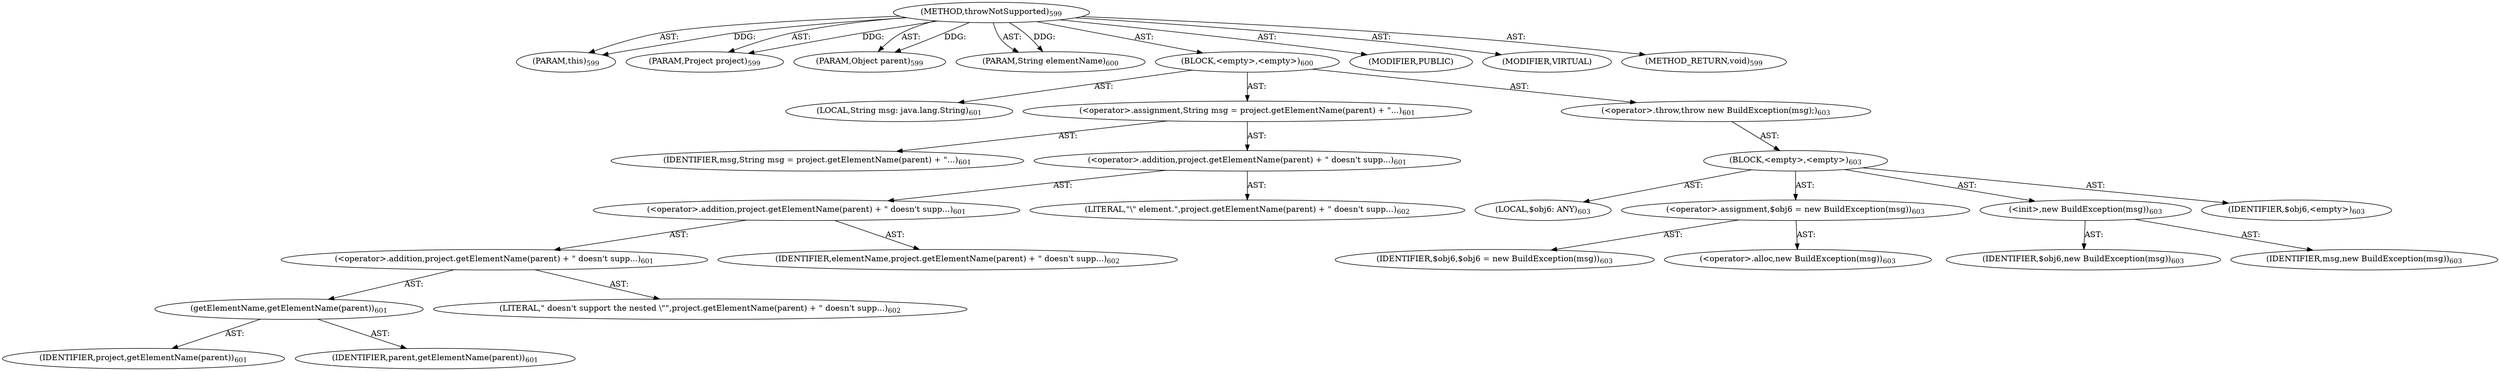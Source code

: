 digraph "throwNotSupported" {  
"111669149702" [label = <(METHOD,throwNotSupported)<SUB>599</SUB>> ]
"115964117064" [label = <(PARAM,this)<SUB>599</SUB>> ]
"115964117065" [label = <(PARAM,Project project)<SUB>599</SUB>> ]
"115964117066" [label = <(PARAM,Object parent)<SUB>599</SUB>> ]
"115964117067" [label = <(PARAM,String elementName)<SUB>600</SUB>> ]
"25769803834" [label = <(BLOCK,&lt;empty&gt;,&lt;empty&gt;)<SUB>600</SUB>> ]
"94489280551" [label = <(LOCAL,String msg: java.lang.String)<SUB>601</SUB>> ]
"30064771404" [label = <(&lt;operator&gt;.assignment,String msg = project.getElementName(parent) + &quot;...)<SUB>601</SUB>> ]
"68719477090" [label = <(IDENTIFIER,msg,String msg = project.getElementName(parent) + &quot;...)<SUB>601</SUB>> ]
"30064771405" [label = <(&lt;operator&gt;.addition,project.getElementName(parent) + &quot; doesn't supp...)<SUB>601</SUB>> ]
"30064771406" [label = <(&lt;operator&gt;.addition,project.getElementName(parent) + &quot; doesn't supp...)<SUB>601</SUB>> ]
"30064771407" [label = <(&lt;operator&gt;.addition,project.getElementName(parent) + &quot; doesn't supp...)<SUB>601</SUB>> ]
"30064771408" [label = <(getElementName,getElementName(parent))<SUB>601</SUB>> ]
"68719477091" [label = <(IDENTIFIER,project,getElementName(parent))<SUB>601</SUB>> ]
"68719477092" [label = <(IDENTIFIER,parent,getElementName(parent))<SUB>601</SUB>> ]
"90194313275" [label = <(LITERAL,&quot; doesn't support the nested \&quot;&quot;,project.getElementName(parent) + &quot; doesn't supp...)<SUB>602</SUB>> ]
"68719477093" [label = <(IDENTIFIER,elementName,project.getElementName(parent) + &quot; doesn't supp...)<SUB>602</SUB>> ]
"90194313276" [label = <(LITERAL,&quot;\&quot; element.&quot;,project.getElementName(parent) + &quot; doesn't supp...)<SUB>602</SUB>> ]
"30064771409" [label = <(&lt;operator&gt;.throw,throw new BuildException(msg);)<SUB>603</SUB>> ]
"25769803835" [label = <(BLOCK,&lt;empty&gt;,&lt;empty&gt;)<SUB>603</SUB>> ]
"94489280552" [label = <(LOCAL,$obj6: ANY)<SUB>603</SUB>> ]
"30064771410" [label = <(&lt;operator&gt;.assignment,$obj6 = new BuildException(msg))<SUB>603</SUB>> ]
"68719477094" [label = <(IDENTIFIER,$obj6,$obj6 = new BuildException(msg))<SUB>603</SUB>> ]
"30064771411" [label = <(&lt;operator&gt;.alloc,new BuildException(msg))<SUB>603</SUB>> ]
"30064771412" [label = <(&lt;init&gt;,new BuildException(msg))<SUB>603</SUB>> ]
"68719477095" [label = <(IDENTIFIER,$obj6,new BuildException(msg))<SUB>603</SUB>> ]
"68719477096" [label = <(IDENTIFIER,msg,new BuildException(msg))<SUB>603</SUB>> ]
"68719477097" [label = <(IDENTIFIER,$obj6,&lt;empty&gt;)<SUB>603</SUB>> ]
"133143986199" [label = <(MODIFIER,PUBLIC)> ]
"133143986200" [label = <(MODIFIER,VIRTUAL)> ]
"128849018886" [label = <(METHOD_RETURN,void)<SUB>599</SUB>> ]
  "111669149702" -> "115964117064"  [ label = "AST: "] 
  "111669149702" -> "115964117065"  [ label = "AST: "] 
  "111669149702" -> "115964117066"  [ label = "AST: "] 
  "111669149702" -> "115964117067"  [ label = "AST: "] 
  "111669149702" -> "25769803834"  [ label = "AST: "] 
  "111669149702" -> "133143986199"  [ label = "AST: "] 
  "111669149702" -> "133143986200"  [ label = "AST: "] 
  "111669149702" -> "128849018886"  [ label = "AST: "] 
  "25769803834" -> "94489280551"  [ label = "AST: "] 
  "25769803834" -> "30064771404"  [ label = "AST: "] 
  "25769803834" -> "30064771409"  [ label = "AST: "] 
  "30064771404" -> "68719477090"  [ label = "AST: "] 
  "30064771404" -> "30064771405"  [ label = "AST: "] 
  "30064771405" -> "30064771406"  [ label = "AST: "] 
  "30064771405" -> "90194313276"  [ label = "AST: "] 
  "30064771406" -> "30064771407"  [ label = "AST: "] 
  "30064771406" -> "68719477093"  [ label = "AST: "] 
  "30064771407" -> "30064771408"  [ label = "AST: "] 
  "30064771407" -> "90194313275"  [ label = "AST: "] 
  "30064771408" -> "68719477091"  [ label = "AST: "] 
  "30064771408" -> "68719477092"  [ label = "AST: "] 
  "30064771409" -> "25769803835"  [ label = "AST: "] 
  "25769803835" -> "94489280552"  [ label = "AST: "] 
  "25769803835" -> "30064771410"  [ label = "AST: "] 
  "25769803835" -> "30064771412"  [ label = "AST: "] 
  "25769803835" -> "68719477097"  [ label = "AST: "] 
  "30064771410" -> "68719477094"  [ label = "AST: "] 
  "30064771410" -> "30064771411"  [ label = "AST: "] 
  "30064771412" -> "68719477095"  [ label = "AST: "] 
  "30064771412" -> "68719477096"  [ label = "AST: "] 
  "111669149702" -> "115964117064"  [ label = "DDG: "] 
  "111669149702" -> "115964117065"  [ label = "DDG: "] 
  "111669149702" -> "115964117066"  [ label = "DDG: "] 
  "111669149702" -> "115964117067"  [ label = "DDG: "] 
}
